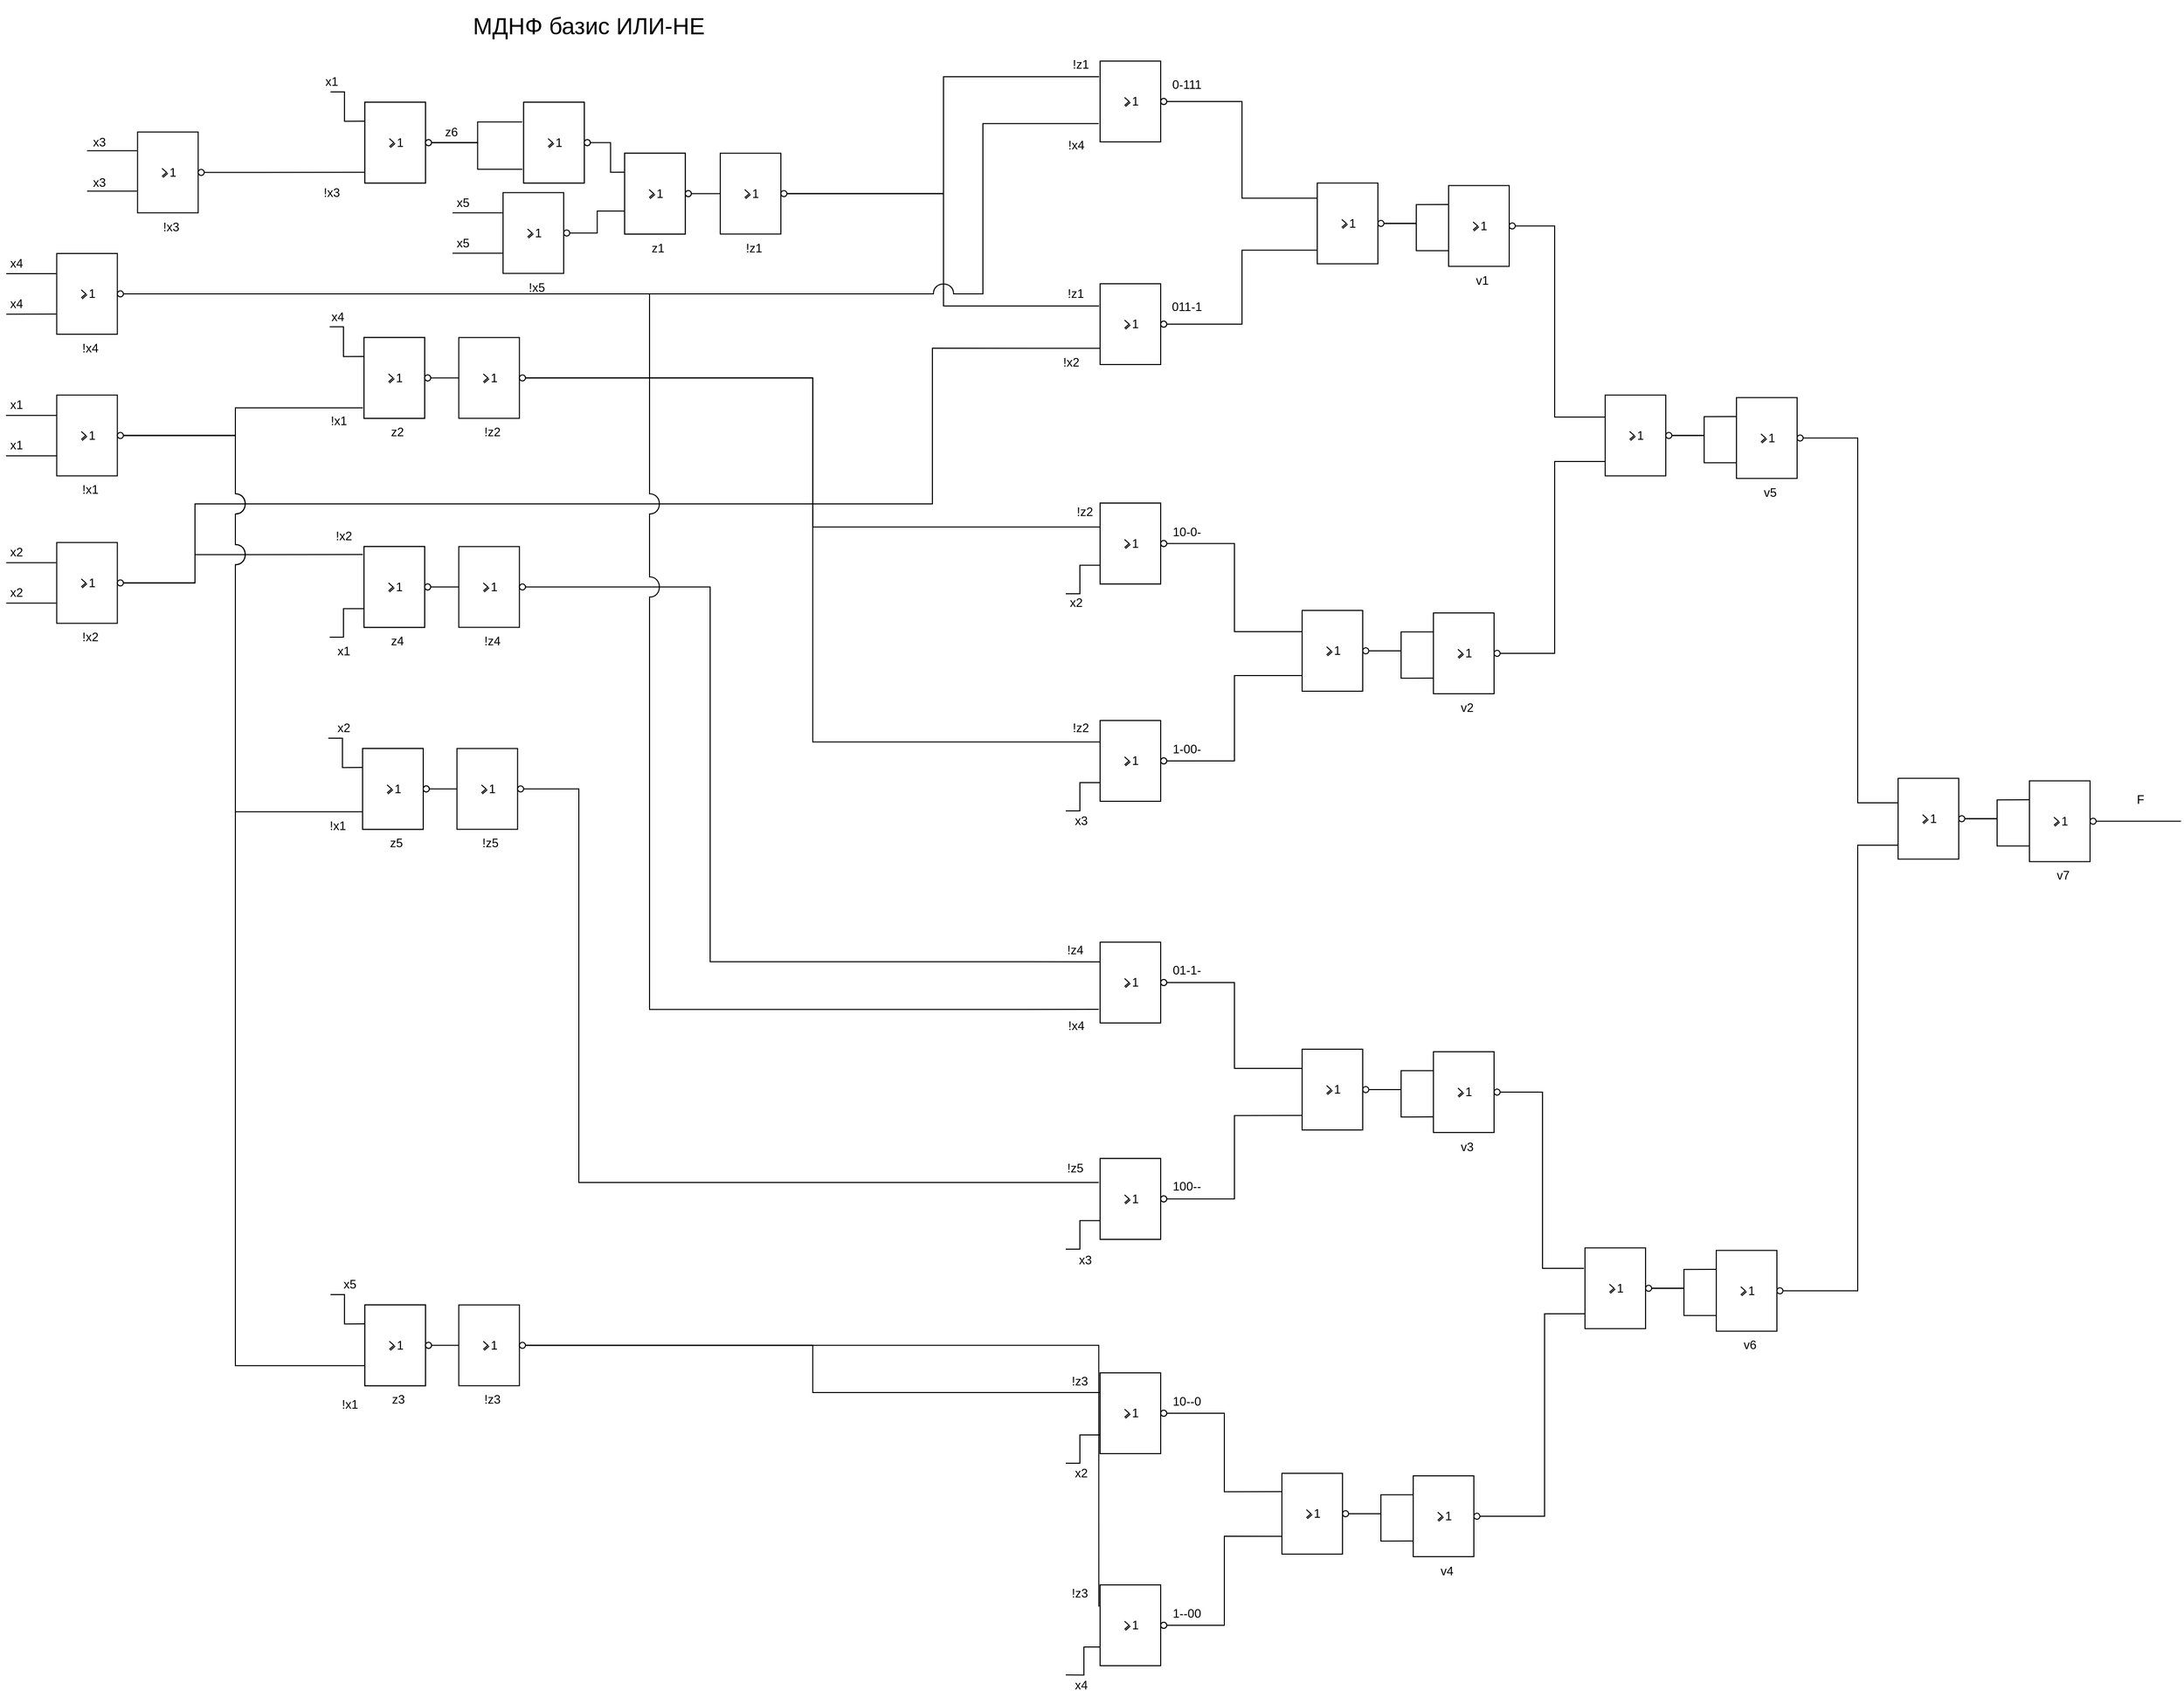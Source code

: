 <mxfile version="12.4.2" type="device" pages="1"><diagram id="nAmW9UyTiqPCp1huqP4M" name="Page-1"><mxGraphModel dx="1115" dy="4396" grid="1" gridSize="10" guides="1" tooltips="1" connect="1" arrows="1" fold="1" page="1" pageScale="1" pageWidth="827" pageHeight="1169" math="0" shadow="0"><root><mxCell id="0"/><mxCell id="1" parent="0"/><mxCell id="gnbSCmmUoG7r2VZ0Cf1f-52" style="edgeStyle=orthogonalEdgeStyle;rounded=0;jumpStyle=arc;jumpSize=20;orthogonalLoop=1;jettySize=auto;html=1;entryX=-0.018;entryY=0.099;entryDx=0;entryDy=0;entryPerimeter=0;endArrow=none;endFill=0;" edge="1" parent="1" source="JnvSQck_bT0vdcgMFfWT-2" target="mZz9c6GyWMSl03Dm8dy--53"><mxGeometry relative="1" as="geometry"><Array as="points"><mxPoint x="250" y="-594"/><mxPoint x="250" y="-623"/></Array></mxGeometry></mxCell><mxCell id="gnbSCmmUoG7r2VZ0Cf1f-54" style="edgeStyle=orthogonalEdgeStyle;rounded=0;jumpStyle=arc;jumpSize=20;orthogonalLoop=1;jettySize=auto;html=1;entryX=0.002;entryY=0.798;entryDx=0;entryDy=0;entryPerimeter=0;endArrow=none;endFill=0;" edge="1" parent="1" source="JnvSQck_bT0vdcgMFfWT-2" target="mZz9c6GyWMSl03Dm8dy--133"><mxGeometry relative="1" as="geometry"><Array as="points"><mxPoint x="250" y="-594"/><mxPoint x="250" y="-673"/><mxPoint x="980" y="-673"/><mxPoint x="980" y="-827"/></Array></mxGeometry></mxCell><mxCell id="JnvSQck_bT0vdcgMFfWT-2" value="!x2" style="verticalLabelPosition=bottom;shadow=0;dashed=0;align=center;html=1;verticalAlign=top;shape=mxgraph.electrical.iec_logic_gates.nor;" parent="1" vertex="1"><mxGeometry x="113.17" y="-634.75" width="66" height="80" as="geometry"/></mxCell><mxCell id="gnbSCmmUoG7r2VZ0Cf1f-51" style="edgeStyle=orthogonalEdgeStyle;rounded=0;jumpStyle=arc;jumpSize=20;orthogonalLoop=1;jettySize=auto;html=1;entryX=-0.009;entryY=0.867;entryDx=0;entryDy=0;entryPerimeter=0;endArrow=none;endFill=0;" edge="1" parent="1" source="JnvSQck_bT0vdcgMFfWT-3" target="mZz9c6GyWMSl03Dm8dy--83"><mxGeometry relative="1" as="geometry"/></mxCell><mxCell id="JnvSQck_bT0vdcgMFfWT-3" value="!x3" style="verticalLabelPosition=bottom;shadow=0;dashed=0;align=center;html=1;verticalAlign=top;shape=mxgraph.electrical.iec_logic_gates.nor;" parent="1" vertex="1"><mxGeometry x="193.17" y="-1041.25" width="66" height="80" as="geometry"/></mxCell><mxCell id="JnvSQck_bT0vdcgMFfWT-4" value="!x4" style="verticalLabelPosition=bottom;shadow=0;dashed=0;align=center;html=1;verticalAlign=top;shape=mxgraph.electrical.iec_logic_gates.nor;" parent="1" vertex="1"><mxGeometry x="113.17" y="-921" width="66" height="80" as="geometry"/></mxCell><mxCell id="gnbSCmmUoG7r2VZ0Cf1f-50" style="edgeStyle=orthogonalEdgeStyle;rounded=0;jumpStyle=arc;jumpSize=20;orthogonalLoop=1;jettySize=auto;html=1;entryX=0.07;entryY=0.716;entryDx=0;entryDy=0;entryPerimeter=0;endArrow=none;endFill=0;" edge="1" parent="1" source="JnvSQck_bT0vdcgMFfWT-5" target="mZz9c6GyWMSl03Dm8dy--103"><mxGeometry relative="1" as="geometry"/></mxCell><mxCell id="JnvSQck_bT0vdcgMFfWT-5" value="!x5" style="verticalLabelPosition=bottom;shadow=0;dashed=0;align=center;html=1;verticalAlign=top;shape=mxgraph.electrical.iec_logic_gates.nor;" parent="1" vertex="1"><mxGeometry x="555" y="-981.25" width="66" height="80" as="geometry"/></mxCell><mxCell id="JnvSQck_bT0vdcgMFfWT-10" style="edgeStyle=orthogonalEdgeStyle;rounded=0;jumpStyle=arc;jumpSize=20;orthogonalLoop=1;jettySize=auto;html=1;endArrow=none;endFill=0;" parent="1" edge="1"><mxGeometry relative="1" as="geometry"><mxPoint x="63.166" y="-614.691" as="targetPoint"/><Array as="points"><mxPoint x="72.99" y="-614.75"/></Array><mxPoint x="112.578" y="-614.691" as="sourcePoint"/></mxGeometry></mxCell><mxCell id="JnvSQck_bT0vdcgMFfWT-11" value="x2" style="text;html=1;align=center;verticalAlign=middle;resizable=0;points=[];;autosize=1;" parent="1" vertex="1"><mxGeometry x="57.99" y="-634.75" width="30" height="20" as="geometry"/></mxCell><mxCell id="JnvSQck_bT0vdcgMFfWT-12" style="edgeStyle=orthogonalEdgeStyle;rounded=0;jumpStyle=arc;jumpSize=20;orthogonalLoop=1;jettySize=auto;html=1;endArrow=none;endFill=0;startArrow=none;startFill=0;" parent="1" edge="1"><mxGeometry relative="1" as="geometry"><mxPoint x="63.166" y="-574.691" as="targetPoint"/><mxPoint x="112.578" y="-574.691" as="sourcePoint"/><Array as="points"><mxPoint x="112.99" y="-574.75"/><mxPoint x="62.99" y="-574.75"/></Array></mxGeometry></mxCell><mxCell id="JnvSQck_bT0vdcgMFfWT-13" value="x2" style="text;html=1;align=center;verticalAlign=middle;resizable=0;points=[];;autosize=1;" parent="1" vertex="1"><mxGeometry x="57.99" y="-594.75" width="30" height="20" as="geometry"/></mxCell><mxCell id="JnvSQck_bT0vdcgMFfWT-14" style="edgeStyle=orthogonalEdgeStyle;rounded=0;jumpStyle=arc;jumpSize=20;orthogonalLoop=1;jettySize=auto;html=1;endArrow=none;endFill=0;" parent="1" edge="1"><mxGeometry relative="1" as="geometry"><mxPoint x="143.166" y="-1022.691" as="targetPoint"/><Array as="points"><mxPoint x="152.99" y="-1022.75"/></Array><mxPoint x="192.578" y="-1022.691" as="sourcePoint"/></mxGeometry></mxCell><mxCell id="JnvSQck_bT0vdcgMFfWT-15" value="x3" style="text;html=1;align=center;verticalAlign=middle;resizable=0;points=[];;autosize=1;" parent="1" vertex="1"><mxGeometry x="140" y="-1041.25" width="30" height="20" as="geometry"/></mxCell><mxCell id="JnvSQck_bT0vdcgMFfWT-16" style="edgeStyle=orthogonalEdgeStyle;rounded=0;jumpStyle=arc;jumpSize=20;orthogonalLoop=1;jettySize=auto;html=1;endArrow=none;endFill=0;startArrow=none;startFill=0;" parent="1" edge="1"><mxGeometry relative="1" as="geometry"><mxPoint x="143.166" y="-982.691" as="targetPoint"/><mxPoint x="192.578" y="-982.691" as="sourcePoint"/><Array as="points"><mxPoint x="192.99" y="-982.75"/><mxPoint x="142.99" y="-982.75"/></Array></mxGeometry></mxCell><mxCell id="JnvSQck_bT0vdcgMFfWT-17" value="x3" style="text;html=1;align=center;verticalAlign=middle;resizable=0;points=[];;autosize=1;" parent="1" vertex="1"><mxGeometry x="140" y="-1001.25" width="30" height="20" as="geometry"/></mxCell><mxCell id="JnvSQck_bT0vdcgMFfWT-18" style="edgeStyle=orthogonalEdgeStyle;rounded=0;jumpStyle=arc;jumpSize=20;orthogonalLoop=1;jettySize=auto;html=1;endArrow=none;endFill=0;" parent="1" edge="1"><mxGeometry relative="1" as="geometry"><mxPoint x="63.166" y="-900.941" as="targetPoint"/><Array as="points"><mxPoint x="72.99" y="-901"/></Array><mxPoint x="112.578" y="-900.941" as="sourcePoint"/></mxGeometry></mxCell><mxCell id="JnvSQck_bT0vdcgMFfWT-19" value="x4" style="text;html=1;align=center;verticalAlign=middle;resizable=0;points=[];;autosize=1;" parent="1" vertex="1"><mxGeometry x="58.17" y="-921" width="30" height="20" as="geometry"/></mxCell><mxCell id="JnvSQck_bT0vdcgMFfWT-20" style="edgeStyle=orthogonalEdgeStyle;rounded=0;jumpStyle=arc;jumpSize=20;orthogonalLoop=1;jettySize=auto;html=1;endArrow=none;endFill=0;startArrow=none;startFill=0;" parent="1" edge="1"><mxGeometry relative="1" as="geometry"><mxPoint x="63.166" y="-860.941" as="targetPoint"/><mxPoint x="112.578" y="-860.941" as="sourcePoint"/><Array as="points"><mxPoint x="112.99" y="-861"/><mxPoint x="62.99" y="-861"/></Array></mxGeometry></mxCell><mxCell id="JnvSQck_bT0vdcgMFfWT-21" value="x4" style="text;html=1;align=center;verticalAlign=middle;resizable=0;points=[];;autosize=1;" parent="1" vertex="1"><mxGeometry x="58.17" y="-881" width="30" height="20" as="geometry"/></mxCell><mxCell id="JnvSQck_bT0vdcgMFfWT-22" style="edgeStyle=orthogonalEdgeStyle;rounded=0;jumpStyle=arc;jumpSize=20;orthogonalLoop=1;jettySize=auto;html=1;endArrow=none;endFill=0;" parent="1" edge="1"><mxGeometry relative="1" as="geometry"><mxPoint x="504.996" y="-961.191" as="targetPoint"/><Array as="points"><mxPoint x="514.82" y="-961.25"/></Array><mxPoint x="554.408" y="-961.191" as="sourcePoint"/></mxGeometry></mxCell><mxCell id="JnvSQck_bT0vdcgMFfWT-23" value="x5" style="text;html=1;align=center;verticalAlign=middle;resizable=0;points=[];;autosize=1;" parent="1" vertex="1"><mxGeometry x="500.0" y="-981.25" width="30" height="20" as="geometry"/></mxCell><mxCell id="JnvSQck_bT0vdcgMFfWT-24" style="edgeStyle=orthogonalEdgeStyle;rounded=0;jumpStyle=arc;jumpSize=20;orthogonalLoop=1;jettySize=auto;html=1;endArrow=none;endFill=0;startArrow=none;startFill=0;" parent="1" edge="1"><mxGeometry relative="1" as="geometry"><mxPoint x="504.996" y="-921.191" as="targetPoint"/><mxPoint x="554.408" y="-921.191" as="sourcePoint"/><Array as="points"><mxPoint x="554.82" y="-921.25"/><mxPoint x="504.82" y="-921.25"/></Array></mxGeometry></mxCell><mxCell id="JnvSQck_bT0vdcgMFfWT-25" value="x5" style="text;html=1;align=center;verticalAlign=middle;resizable=0;points=[];;autosize=1;" parent="1" vertex="1"><mxGeometry x="500.0" y="-941.25" width="30" height="20" as="geometry"/></mxCell><mxCell id="JnvSQck_bT0vdcgMFfWT-43" value="&lt;font style=&quot;font-size: 23px&quot;&gt;МДНФ базис ИЛИ-НЕ&lt;/font&gt;" style="text;html=1;strokeColor=none;fillColor=none;align=center;verticalAlign=middle;whiteSpace=wrap;rounded=0;" parent="1" vertex="1"><mxGeometry x="510" y="-1171.25" width="260" height="50" as="geometry"/></mxCell><mxCell id="mZz9c6GyWMSl03Dm8dy--1" style="edgeStyle=orthogonalEdgeStyle;rounded=0;jumpStyle=arc;jumpSize=14;orthogonalLoop=1;jettySize=auto;html=1;entryX=-0.001;entryY=0.235;entryDx=0;entryDy=0;entryPerimeter=0;startArrow=none;startFill=0;endArrow=none;endFill=0;" parent="1" target="mZz9c6GyWMSl03Dm8dy--6" edge="1"><mxGeometry relative="1" as="geometry"><mxPoint x="384.19" y="110" as="sourcePoint"/><Array as="points"><mxPoint x="398" y="110"/><mxPoint x="398" y="139"/></Array></mxGeometry></mxCell><mxCell id="mZz9c6GyWMSl03Dm8dy--6" value="" style="verticalLabelPosition=bottom;shadow=0;dashed=0;align=center;html=1;verticalAlign=top;shape=mxgraph.electrical.iec_logic_gates.nand;" parent="1" vertex="1"><mxGeometry x="418.19" y="120.25" width="66" height="80" as="geometry"/></mxCell><mxCell id="gnbSCmmUoG7r2VZ0Cf1f-32" value="" style="edgeStyle=orthogonalEdgeStyle;rounded=0;orthogonalLoop=1;jettySize=auto;html=1;endArrow=none;endFill=0;" edge="1" parent="1" source="mZz9c6GyWMSl03Dm8dy--10" target="gnbSCmmUoG7r2VZ0Cf1f-31"><mxGeometry relative="1" as="geometry"/></mxCell><mxCell id="mZz9c6GyWMSl03Dm8dy--10" value="z3" style="verticalLabelPosition=bottom;shadow=0;dashed=0;align=center;html=1;verticalAlign=top;shape=mxgraph.electrical.iec_logic_gates.nor;" parent="1" vertex="1"><mxGeometry x="418.19" y="120.25" width="66" height="80" as="geometry"/></mxCell><mxCell id="gnbSCmmUoG7r2VZ0Cf1f-37" style="edgeStyle=orthogonalEdgeStyle;rounded=0;orthogonalLoop=1;jettySize=auto;html=1;entryX=0.061;entryY=0.244;entryDx=0;entryDy=0;entryPerimeter=0;endArrow=none;endFill=0;" edge="1" parent="1" source="gnbSCmmUoG7r2VZ0Cf1f-31" target="mZz9c6GyWMSl03Dm8dy--198"><mxGeometry relative="1" as="geometry"/></mxCell><mxCell id="gnbSCmmUoG7r2VZ0Cf1f-38" style="edgeStyle=orthogonalEdgeStyle;rounded=0;orthogonalLoop=1;jettySize=auto;html=1;entryX=-0.019;entryY=0.269;entryDx=0;entryDy=0;entryPerimeter=0;endArrow=none;endFill=0;" edge="1" parent="1" source="gnbSCmmUoG7r2VZ0Cf1f-31" target="mZz9c6GyWMSl03Dm8dy--211"><mxGeometry relative="1" as="geometry"/></mxCell><mxCell id="gnbSCmmUoG7r2VZ0Cf1f-31" value="!z3" style="verticalLabelPosition=bottom;shadow=0;dashed=0;align=center;html=1;verticalAlign=top;shape=mxgraph.electrical.iec_logic_gates.nor;" vertex="1" parent="1"><mxGeometry x="511.19" y="120.25" width="66" height="80" as="geometry"/></mxCell><mxCell id="mZz9c6GyWMSl03Dm8dy--21" style="edgeStyle=orthogonalEdgeStyle;rounded=0;jumpStyle=arc;jumpSize=14;orthogonalLoop=1;jettySize=auto;html=1;entryX=-0.001;entryY=0.235;entryDx=0;entryDy=0;entryPerimeter=0;startArrow=none;startFill=0;endArrow=none;endFill=0;" parent="1" target="mZz9c6GyWMSl03Dm8dy--26" edge="1"><mxGeometry relative="1" as="geometry"><mxPoint x="381.95" y="-441" as="sourcePoint"/><Array as="points"><mxPoint x="396" y="-441"/><mxPoint x="396" y="-412"/></Array></mxGeometry></mxCell><mxCell id="mZz9c6GyWMSl03Dm8dy--26" value="" style="verticalLabelPosition=bottom;shadow=0;dashed=0;align=center;html=1;verticalAlign=top;shape=mxgraph.electrical.iec_logic_gates.nand;" parent="1" vertex="1"><mxGeometry x="415.95" y="-430.75" width="66" height="80" as="geometry"/></mxCell><mxCell id="gnbSCmmUoG7r2VZ0Cf1f-30" value="" style="edgeStyle=orthogonalEdgeStyle;rounded=0;orthogonalLoop=1;jettySize=auto;html=1;endArrow=none;endFill=0;" edge="1" parent="1" source="mZz9c6GyWMSl03Dm8dy--32" target="gnbSCmmUoG7r2VZ0Cf1f-29"><mxGeometry relative="1" as="geometry"/></mxCell><mxCell id="mZz9c6GyWMSl03Dm8dy--32" value="z5" style="verticalLabelPosition=bottom;shadow=0;dashed=0;align=center;html=1;verticalAlign=top;shape=mxgraph.electrical.iec_logic_gates.nor;" parent="1" vertex="1"><mxGeometry x="415.95" y="-430.75" width="66" height="80" as="geometry"/></mxCell><mxCell id="gnbSCmmUoG7r2VZ0Cf1f-34" style="edgeStyle=orthogonalEdgeStyle;rounded=0;orthogonalLoop=1;jettySize=auto;html=1;entryX=-0.019;entryY=0.297;entryDx=0;entryDy=0;entryPerimeter=0;endArrow=none;endFill=0;" edge="1" parent="1" source="gnbSCmmUoG7r2VZ0Cf1f-29" target="mZz9c6GyWMSl03Dm8dy--185"><mxGeometry relative="1" as="geometry"><Array as="points"><mxPoint x="630" y="-391"/><mxPoint x="630" y="-1"/></Array></mxGeometry></mxCell><mxCell id="gnbSCmmUoG7r2VZ0Cf1f-29" value="!z5" style="verticalLabelPosition=bottom;shadow=0;dashed=0;align=center;html=1;verticalAlign=top;shape=mxgraph.electrical.iec_logic_gates.nor;" vertex="1" parent="1"><mxGeometry x="509.36" y="-430.75" width="66" height="80" as="geometry"/></mxCell><mxCell id="mZz9c6GyWMSl03Dm8dy--44" style="edgeStyle=orthogonalEdgeStyle;rounded=0;jumpStyle=arc;jumpSize=14;orthogonalLoop=1;jettySize=auto;html=1;entryX=0.009;entryY=0.769;entryDx=0;entryDy=0;entryPerimeter=0;startArrow=none;startFill=0;endArrow=none;endFill=0;" parent="1" target="mZz9c6GyWMSl03Dm8dy--47" edge="1"><mxGeometry relative="1" as="geometry"><mxPoint x="383.36" y="-541" as="sourcePoint"/><Array as="points"><mxPoint x="397" y="-541"/><mxPoint x="397" y="-569"/></Array></mxGeometry></mxCell><mxCell id="mZz9c6GyWMSl03Dm8dy--47" value="" style="verticalLabelPosition=bottom;shadow=0;dashed=0;align=center;html=1;verticalAlign=top;shape=mxgraph.electrical.iec_logic_gates.nand;" parent="1" vertex="1"><mxGeometry x="417.36" y="-630.75" width="66" height="80" as="geometry"/></mxCell><mxCell id="gnbSCmmUoG7r2VZ0Cf1f-28" value="" style="edgeStyle=orthogonalEdgeStyle;rounded=0;orthogonalLoop=1;jettySize=auto;html=1;endArrow=none;endFill=0;" edge="1" parent="1" source="mZz9c6GyWMSl03Dm8dy--53" target="gnbSCmmUoG7r2VZ0Cf1f-27"><mxGeometry relative="1" as="geometry"/></mxCell><mxCell id="mZz9c6GyWMSl03Dm8dy--53" value="z4" style="verticalLabelPosition=bottom;shadow=0;dashed=0;align=center;html=1;verticalAlign=top;shape=mxgraph.electrical.iec_logic_gates.nor;" parent="1" vertex="1"><mxGeometry x="417.36" y="-630.75" width="66" height="80" as="geometry"/></mxCell><mxCell id="gnbSCmmUoG7r2VZ0Cf1f-33" style="edgeStyle=orthogonalEdgeStyle;rounded=0;orthogonalLoop=1;jettySize=auto;html=1;entryX=0.002;entryY=0.243;entryDx=0;entryDy=0;entryPerimeter=0;endArrow=none;endFill=0;" edge="1" parent="1" source="gnbSCmmUoG7r2VZ0Cf1f-27" target="mZz9c6GyWMSl03Dm8dy--172"><mxGeometry relative="1" as="geometry"><Array as="points"><mxPoint x="760" y="-591"/><mxPoint x="760" y="-220"/></Array></mxGeometry></mxCell><mxCell id="gnbSCmmUoG7r2VZ0Cf1f-27" value="!z4" style="verticalLabelPosition=bottom;shadow=0;dashed=0;align=center;html=1;verticalAlign=top;shape=mxgraph.electrical.iec_logic_gates.nor;" vertex="1" parent="1"><mxGeometry x="511.19" y="-630.75" width="66" height="80" as="geometry"/></mxCell><mxCell id="mZz9c6GyWMSl03Dm8dy--55" style="edgeStyle=orthogonalEdgeStyle;rounded=0;jumpStyle=arc;jumpSize=14;orthogonalLoop=1;jettySize=auto;html=1;entryX=-0.001;entryY=0.235;entryDx=0;entryDy=0;entryPerimeter=0;startArrow=none;startFill=0;endArrow=none;endFill=0;" parent="1" target="mZz9c6GyWMSl03Dm8dy--60" edge="1"><mxGeometry relative="1" as="geometry"><mxPoint x="383.36" y="-848.414" as="sourcePoint"/><Array as="points"><mxPoint x="397" y="-848"/><mxPoint x="397" y="-819"/></Array></mxGeometry></mxCell><mxCell id="mZz9c6GyWMSl03Dm8dy--60" value="" style="verticalLabelPosition=bottom;shadow=0;dashed=0;align=center;html=1;verticalAlign=top;shape=mxgraph.electrical.iec_logic_gates.nand;" parent="1" vertex="1"><mxGeometry x="417.36" y="-837.75" width="66" height="80" as="geometry"/></mxCell><mxCell id="mZz9c6GyWMSl03Dm8dy--61" value="!z2" style="text;html=1;strokeColor=none;fillColor=none;align=center;verticalAlign=middle;whiteSpace=wrap;rounded=0;" parent="1" vertex="1"><mxGeometry x="1111" y="-674.75" width="40" height="20" as="geometry"/></mxCell><mxCell id="gnbSCmmUoG7r2VZ0Cf1f-18" value="" style="edgeStyle=orthogonalEdgeStyle;rounded=0;orthogonalLoop=1;jettySize=auto;html=1;endArrow=none;endFill=0;" edge="1" parent="1" source="mZz9c6GyWMSl03Dm8dy--66" target="gnbSCmmUoG7r2VZ0Cf1f-17"><mxGeometry relative="1" as="geometry"/></mxCell><mxCell id="mZz9c6GyWMSl03Dm8dy--66" value="z2" style="verticalLabelPosition=bottom;shadow=0;dashed=0;align=center;html=1;verticalAlign=top;shape=mxgraph.electrical.iec_logic_gates.nor;" parent="1" vertex="1"><mxGeometry x="417.36" y="-837.75" width="66" height="80" as="geometry"/></mxCell><mxCell id="gnbSCmmUoG7r2VZ0Cf1f-21" style="edgeStyle=orthogonalEdgeStyle;rounded=0;orthogonalLoop=1;jettySize=auto;html=1;entryX=-0.005;entryY=0.295;entryDx=0;entryDy=0;entryPerimeter=0;endArrow=none;endFill=0;" edge="1" parent="1" source="gnbSCmmUoG7r2VZ0Cf1f-17" target="mZz9c6GyWMSl03Dm8dy--146"><mxGeometry relative="1" as="geometry"/></mxCell><mxCell id="gnbSCmmUoG7r2VZ0Cf1f-22" style="edgeStyle=orthogonalEdgeStyle;rounded=0;orthogonalLoop=1;jettySize=auto;html=1;entryX=-0.005;entryY=0.266;entryDx=0;entryDy=0;entryPerimeter=0;endArrow=none;endFill=0;" edge="1" parent="1" source="gnbSCmmUoG7r2VZ0Cf1f-17" target="mZz9c6GyWMSl03Dm8dy--159"><mxGeometry relative="1" as="geometry"/></mxCell><mxCell id="gnbSCmmUoG7r2VZ0Cf1f-17" value="!z2" style="verticalLabelPosition=bottom;shadow=0;dashed=0;align=center;html=1;verticalAlign=top;shape=mxgraph.electrical.iec_logic_gates.nor;" vertex="1" parent="1"><mxGeometry x="511.19" y="-837.75" width="66" height="80" as="geometry"/></mxCell><mxCell id="mZz9c6GyWMSl03Dm8dy--71" value="!x3" style="text;html=1;align=center;verticalAlign=middle;resizable=0;points=[];;autosize=1;" parent="1" vertex="1"><mxGeometry x="370" y="-990.75" width="30" height="20" as="geometry"/></mxCell><mxCell id="mZz9c6GyWMSl03Dm8dy--72" style="edgeStyle=orthogonalEdgeStyle;rounded=0;jumpStyle=arc;jumpSize=14;orthogonalLoop=1;jettySize=auto;html=1;entryX=-0.001;entryY=0.235;entryDx=0;entryDy=0;entryPerimeter=0;startArrow=none;startFill=0;endArrow=none;endFill=0;" parent="1" target="mZz9c6GyWMSl03Dm8dy--77" edge="1"><mxGeometry relative="1" as="geometry"><mxPoint x="384.19" y="-1081" as="sourcePoint"/><Array as="points"><mxPoint x="398" y="-1081"/><mxPoint x="398" y="-1052"/></Array></mxGeometry></mxCell><mxCell id="mZz9c6GyWMSl03Dm8dy--77" value="" style="verticalLabelPosition=bottom;shadow=0;dashed=0;align=center;html=1;verticalAlign=top;shape=mxgraph.electrical.iec_logic_gates.nand;" parent="1" vertex="1"><mxGeometry x="418.19" y="-1070.75" width="66" height="80" as="geometry"/></mxCell><mxCell id="mZz9c6GyWMSl03Dm8dy--78" value="z6" style="text;html=1;strokeColor=none;fillColor=none;align=center;verticalAlign=middle;whiteSpace=wrap;rounded=0;" parent="1" vertex="1"><mxGeometry x="484.19" y="-1051.25" width="40" height="20" as="geometry"/></mxCell><mxCell id="mZz9c6GyWMSl03Dm8dy--106" style="edgeStyle=orthogonalEdgeStyle;rounded=0;orthogonalLoop=1;jettySize=auto;html=1;entryX=-0.021;entryY=0.244;entryDx=0;entryDy=0;entryPerimeter=0;endArrow=none;endFill=0;" parent="1" source="mZz9c6GyWMSl03Dm8dy--83" target="mZz9c6GyWMSl03Dm8dy--99" edge="1"><mxGeometry relative="1" as="geometry"/></mxCell><mxCell id="mZz9c6GyWMSl03Dm8dy--107" style="edgeStyle=orthogonalEdgeStyle;rounded=0;orthogonalLoop=1;jettySize=auto;html=1;entryX=-0.019;entryY=0.829;entryDx=0;entryDy=0;entryPerimeter=0;endArrow=none;endFill=0;" parent="1" source="mZz9c6GyWMSl03Dm8dy--83" target="mZz9c6GyWMSl03Dm8dy--99" edge="1"><mxGeometry relative="1" as="geometry"/></mxCell><mxCell id="mZz9c6GyWMSl03Dm8dy--83" value="" style="verticalLabelPosition=bottom;shadow=0;dashed=0;align=center;html=1;verticalAlign=top;shape=mxgraph.electrical.iec_logic_gates.nor;" parent="1" vertex="1"><mxGeometry x="418.19" y="-1070.75" width="66" height="80" as="geometry"/></mxCell><mxCell id="gnbSCmmUoG7r2VZ0Cf1f-46" style="edgeStyle=orthogonalEdgeStyle;rounded=0;jumpStyle=arc;jumpSize=20;orthogonalLoop=1;jettySize=auto;html=1;entryX=-0.018;entryY=0.87;entryDx=0;entryDy=0;entryPerimeter=0;endArrow=none;endFill=0;" edge="1" parent="1" source="mZz9c6GyWMSl03Dm8dy--84" target="mZz9c6GyWMSl03Dm8dy--66"><mxGeometry relative="1" as="geometry"><Array as="points"><mxPoint x="290" y="-741"/><mxPoint x="290" y="-768"/></Array></mxGeometry></mxCell><mxCell id="gnbSCmmUoG7r2VZ0Cf1f-47" style="edgeStyle=orthogonalEdgeStyle;rounded=0;jumpStyle=arc;jumpSize=20;orthogonalLoop=1;jettySize=auto;html=1;entryX=0.003;entryY=0.783;entryDx=0;entryDy=0;entryPerimeter=0;endArrow=none;endFill=0;" edge="1" parent="1" source="mZz9c6GyWMSl03Dm8dy--84" target="mZz9c6GyWMSl03Dm8dy--32"><mxGeometry relative="1" as="geometry"><Array as="points"><mxPoint x="290" y="-741"/><mxPoint x="290" y="-368"/></Array></mxGeometry></mxCell><mxCell id="gnbSCmmUoG7r2VZ0Cf1f-49" style="edgeStyle=orthogonalEdgeStyle;rounded=0;jumpStyle=arc;jumpSize=20;orthogonalLoop=1;jettySize=auto;html=1;entryX=-0.009;entryY=0.752;entryDx=0;entryDy=0;entryPerimeter=0;endArrow=none;endFill=0;" edge="1" parent="1" source="mZz9c6GyWMSl03Dm8dy--84" target="mZz9c6GyWMSl03Dm8dy--10"><mxGeometry relative="1" as="geometry"><Array as="points"><mxPoint x="290" y="-741"/><mxPoint x="290" y="180"/></Array></mxGeometry></mxCell><mxCell id="mZz9c6GyWMSl03Dm8dy--84" value="!x1" style="verticalLabelPosition=bottom;shadow=0;dashed=0;align=center;html=1;verticalAlign=top;shape=mxgraph.electrical.iec_logic_gates.nor;" parent="1" vertex="1"><mxGeometry x="113.17" y="-780.75" width="66" height="80" as="geometry"/></mxCell><mxCell id="mZz9c6GyWMSl03Dm8dy--85" style="edgeStyle=orthogonalEdgeStyle;rounded=0;jumpStyle=arc;jumpSize=20;orthogonalLoop=1;jettySize=auto;html=1;endArrow=none;endFill=0;" parent="1" edge="1"><mxGeometry relative="1" as="geometry"><mxPoint x="62.884" y="-760.607" as="targetPoint"/><Array as="points"><mxPoint x="73.17" y="-760.75"/></Array><mxPoint x="112.884" y="-760.607" as="sourcePoint"/></mxGeometry></mxCell><mxCell id="mZz9c6GyWMSl03Dm8dy--86" value="x1" style="text;html=1;align=center;verticalAlign=middle;resizable=0;points=[];;autosize=1;" parent="1" vertex="1"><mxGeometry x="58.17" y="-780.75" width="30" height="20" as="geometry"/></mxCell><mxCell id="mZz9c6GyWMSl03Dm8dy--87" style="edgeStyle=orthogonalEdgeStyle;rounded=0;jumpStyle=arc;jumpSize=20;orthogonalLoop=1;jettySize=auto;html=1;endArrow=none;endFill=0;startArrow=none;startFill=0;" parent="1" edge="1"><mxGeometry relative="1" as="geometry"><mxPoint x="62.884" y="-720.607" as="targetPoint"/><mxPoint x="112.884" y="-720.607" as="sourcePoint"/><Array as="points"><mxPoint x="113.17" y="-720.75"/><mxPoint x="63.17" y="-720.75"/></Array></mxGeometry></mxCell><mxCell id="mZz9c6GyWMSl03Dm8dy--88" value="x1" style="text;html=1;align=center;verticalAlign=middle;resizable=0;points=[];;autosize=1;" parent="1" vertex="1"><mxGeometry x="58.17" y="-740.75" width="30" height="20" as="geometry"/></mxCell><mxCell id="mZz9c6GyWMSl03Dm8dy--92" style="edgeStyle=orthogonalEdgeStyle;rounded=0;jumpStyle=arc;jumpSize=14;orthogonalLoop=1;jettySize=auto;html=1;entryX=-0.001;entryY=0.235;entryDx=0;entryDy=0;entryPerimeter=0;startArrow=none;startFill=0;endArrow=none;endFill=0;" parent="1" source="mZz9c6GyWMSl03Dm8dy--93" target="mZz9c6GyWMSl03Dm8dy--97" edge="1"><mxGeometry relative="1" as="geometry"/></mxCell><mxCell id="mZz9c6GyWMSl03Dm8dy--93" value="" style="verticalLabelPosition=bottom;shadow=0;dashed=0;align=center;html=1;verticalAlign=top;shape=mxgraph.electrical.iec_logic_gates.nand;" parent="1" vertex="1"><mxGeometry x="575.36" y="-1070.75" width="66" height="80" as="geometry"/></mxCell><mxCell id="mZz9c6GyWMSl03Dm8dy--97" value="" style="verticalLabelPosition=bottom;shadow=0;dashed=0;align=center;html=1;verticalAlign=top;shape=mxgraph.electrical.iec_logic_gates.nand;" parent="1" vertex="1"><mxGeometry x="675.36" y="-1020.25" width="66" height="80" as="geometry"/></mxCell><mxCell id="mZz9c6GyWMSl03Dm8dy--99" value="" style="verticalLabelPosition=bottom;shadow=0;dashed=0;align=center;html=1;verticalAlign=top;shape=mxgraph.electrical.iec_logic_gates.nor;" parent="1" vertex="1"><mxGeometry x="575.36" y="-1070.75" width="66" height="80" as="geometry"/></mxCell><mxCell id="mZz9c6GyWMSl03Dm8dy--103" value="z1" style="verticalLabelPosition=bottom;shadow=0;dashed=0;align=center;html=1;verticalAlign=top;shape=mxgraph.electrical.iec_logic_gates.nor;" parent="1" vertex="1"><mxGeometry x="675.36" y="-1020.25" width="66" height="80" as="geometry"/></mxCell><mxCell id="mZz9c6GyWMSl03Dm8dy--108" value="!x4" style="text;html=1;align=center;verticalAlign=middle;resizable=0;points=[];;autosize=1;" parent="1" vertex="1"><mxGeometry x="1107" y="-1038.25" width="30" height="20" as="geometry"/></mxCell><mxCell id="mZz9c6GyWMSl03Dm8dy--114" value="" style="verticalLabelPosition=bottom;shadow=0;dashed=0;align=center;html=1;verticalAlign=top;shape=mxgraph.electrical.iec_logic_gates.nand;" parent="1" vertex="1"><mxGeometry x="1146" y="-1111.5" width="66" height="80" as="geometry"/></mxCell><mxCell id="mZz9c6GyWMSl03Dm8dy--115" value="0-111" style="text;html=1;strokeColor=none;fillColor=none;align=center;verticalAlign=middle;whiteSpace=wrap;rounded=0;" parent="1" vertex="1"><mxGeometry x="1212" y="-1098.25" width="40" height="20" as="geometry"/></mxCell><mxCell id="mZz9c6GyWMSl03Dm8dy--263" style="edgeStyle=orthogonalEdgeStyle;rounded=0;jumpStyle=arc;jumpSize=17;orthogonalLoop=1;jettySize=auto;html=1;entryX=0.004;entryY=0.188;entryDx=0;entryDy=0;entryPerimeter=0;endArrow=none;endFill=0;" parent="1" source="mZz9c6GyWMSl03Dm8dy--120" target="mZz9c6GyWMSl03Dm8dy--239" edge="1"><mxGeometry relative="1" as="geometry"/></mxCell><mxCell id="mZz9c6GyWMSl03Dm8dy--120" value="" style="verticalLabelPosition=bottom;shadow=0;dashed=0;align=center;html=1;verticalAlign=top;shape=mxgraph.electrical.iec_logic_gates.nor;" parent="1" vertex="1"><mxGeometry x="1146" y="-1111.5" width="66" height="80" as="geometry"/></mxCell><mxCell id="mZz9c6GyWMSl03Dm8dy--121" value="!x2" style="text;html=1;align=center;verticalAlign=middle;resizable=0;points=[];;autosize=1;" parent="1" vertex="1"><mxGeometry x="1102" y="-823" width="30" height="20" as="geometry"/></mxCell><mxCell id="mZz9c6GyWMSl03Dm8dy--127" value="" style="verticalLabelPosition=bottom;shadow=0;dashed=0;align=center;html=1;verticalAlign=top;shape=mxgraph.electrical.iec_logic_gates.nand;" parent="1" vertex="1"><mxGeometry x="1146" y="-891" width="66" height="80" as="geometry"/></mxCell><mxCell id="mZz9c6GyWMSl03Dm8dy--128" value="011-1" style="text;html=1;strokeColor=none;fillColor=none;align=center;verticalAlign=middle;whiteSpace=wrap;rounded=0;" parent="1" vertex="1"><mxGeometry x="1212" y="-878.25" width="40" height="20" as="geometry"/></mxCell><mxCell id="mZz9c6GyWMSl03Dm8dy--264" style="edgeStyle=orthogonalEdgeStyle;rounded=0;jumpStyle=arc;jumpSize=17;orthogonalLoop=1;jettySize=auto;html=1;entryX=0.004;entryY=0.831;entryDx=0;entryDy=0;entryPerimeter=0;endArrow=none;endFill=0;" parent="1" source="mZz9c6GyWMSl03Dm8dy--133" target="mZz9c6GyWMSl03Dm8dy--239" edge="1"><mxGeometry relative="1" as="geometry"/></mxCell><mxCell id="mZz9c6GyWMSl03Dm8dy--133" value="" style="verticalLabelPosition=bottom;shadow=0;dashed=0;align=center;html=1;verticalAlign=top;shape=mxgraph.electrical.iec_logic_gates.nor;" parent="1" vertex="1"><mxGeometry x="1146" y="-891" width="66" height="80" as="geometry"/></mxCell><mxCell id="mZz9c6GyWMSl03Dm8dy--137" style="edgeStyle=orthogonalEdgeStyle;rounded=0;jumpStyle=arc;jumpSize=14;orthogonalLoop=1;jettySize=auto;html=1;entryX=0.009;entryY=0.769;entryDx=0;entryDy=0;entryPerimeter=0;startArrow=none;startFill=0;endArrow=none;endFill=0;" parent="1" target="mZz9c6GyWMSl03Dm8dy--140" edge="1"><mxGeometry relative="1" as="geometry"><mxPoint x="1112" y="-584" as="sourcePoint"/><Array as="points"><mxPoint x="1126" y="-584"/><mxPoint x="1126" y="-612"/></Array></mxGeometry></mxCell><mxCell id="mZz9c6GyWMSl03Dm8dy--140" value="" style="verticalLabelPosition=bottom;shadow=0;dashed=0;align=center;html=1;verticalAlign=top;shape=mxgraph.electrical.iec_logic_gates.nand;" parent="1" vertex="1"><mxGeometry x="1146" y="-673.75" width="66" height="80" as="geometry"/></mxCell><mxCell id="mZz9c6GyWMSl03Dm8dy--141" value="10-0-" style="text;html=1;strokeColor=none;fillColor=none;align=center;verticalAlign=middle;whiteSpace=wrap;rounded=0;" parent="1" vertex="1"><mxGeometry x="1212" y="-654.75" width="40" height="20" as="geometry"/></mxCell><mxCell id="mZz9c6GyWMSl03Dm8dy--265" style="edgeStyle=orthogonalEdgeStyle;rounded=0;jumpStyle=arc;jumpSize=17;orthogonalLoop=1;jettySize=auto;html=1;entryX=0.002;entryY=0.263;entryDx=0;entryDy=0;entryPerimeter=0;endArrow=none;endFill=0;" parent="1" source="mZz9c6GyWMSl03Dm8dy--146" target="mZz9c6GyWMSl03Dm8dy--253" edge="1"><mxGeometry relative="1" as="geometry"/></mxCell><mxCell id="mZz9c6GyWMSl03Dm8dy--146" value="" style="verticalLabelPosition=bottom;shadow=0;dashed=0;align=center;html=1;verticalAlign=top;shape=mxgraph.electrical.iec_logic_gates.nor;" parent="1" vertex="1"><mxGeometry x="1146" y="-673.75" width="66" height="80" as="geometry"/></mxCell><mxCell id="mZz9c6GyWMSl03Dm8dy--147" value="x3" style="text;html=1;align=center;verticalAlign=middle;resizable=0;points=[];;autosize=1;" parent="1" vertex="1"><mxGeometry x="1112" y="-368.75" width="30" height="20" as="geometry"/></mxCell><mxCell id="mZz9c6GyWMSl03Dm8dy--150" style="edgeStyle=orthogonalEdgeStyle;rounded=0;jumpStyle=arc;jumpSize=14;orthogonalLoop=1;jettySize=auto;html=1;entryX=0.009;entryY=0.769;entryDx=0;entryDy=0;entryPerimeter=0;startArrow=none;startFill=0;endArrow=none;endFill=0;" parent="1" target="mZz9c6GyWMSl03Dm8dy--153" edge="1"><mxGeometry relative="1" as="geometry"><mxPoint x="1112" y="-369" as="sourcePoint"/><Array as="points"><mxPoint x="1126" y="-369"/><mxPoint x="1126" y="-397"/></Array></mxGeometry></mxCell><mxCell id="mZz9c6GyWMSl03Dm8dy--153" value="" style="verticalLabelPosition=bottom;shadow=0;dashed=0;align=center;html=1;verticalAlign=top;shape=mxgraph.electrical.iec_logic_gates.nand;" parent="1" vertex="1"><mxGeometry x="1146" y="-458.5" width="66" height="80" as="geometry"/></mxCell><mxCell id="mZz9c6GyWMSl03Dm8dy--154" value="1-00-" style="text;html=1;strokeColor=none;fillColor=none;align=center;verticalAlign=middle;whiteSpace=wrap;rounded=0;" parent="1" vertex="1"><mxGeometry x="1212" y="-440.5" width="40" height="20" as="geometry"/></mxCell><mxCell id="mZz9c6GyWMSl03Dm8dy--266" style="edgeStyle=orthogonalEdgeStyle;rounded=0;jumpStyle=arc;jumpSize=17;orthogonalLoop=1;jettySize=auto;html=1;entryX=0;entryY=0.806;entryDx=0;entryDy=0;entryPerimeter=0;endArrow=none;endFill=0;" parent="1" source="mZz9c6GyWMSl03Dm8dy--159" target="mZz9c6GyWMSl03Dm8dy--253" edge="1"><mxGeometry relative="1" as="geometry"/></mxCell><mxCell id="mZz9c6GyWMSl03Dm8dy--159" value="" style="verticalLabelPosition=bottom;shadow=0;dashed=0;align=center;html=1;verticalAlign=top;shape=mxgraph.electrical.iec_logic_gates.nor;" parent="1" vertex="1"><mxGeometry x="1146" y="-458.5" width="66" height="80" as="geometry"/></mxCell><mxCell id="mZz9c6GyWMSl03Dm8dy--160" value="!x4" style="text;html=1;align=center;verticalAlign=middle;resizable=0;points=[];;autosize=1;" parent="1" vertex="1"><mxGeometry x="1107" y="-166.5" width="30" height="20" as="geometry"/></mxCell><mxCell id="mZz9c6GyWMSl03Dm8dy--166" value="" style="verticalLabelPosition=bottom;shadow=0;dashed=0;align=center;html=1;verticalAlign=top;shape=mxgraph.electrical.iec_logic_gates.nand;" parent="1" vertex="1"><mxGeometry x="1146" y="-239" width="66" height="80" as="geometry"/></mxCell><mxCell id="mZz9c6GyWMSl03Dm8dy--167" value="01-1-" style="text;html=1;strokeColor=none;fillColor=none;align=center;verticalAlign=middle;whiteSpace=wrap;rounded=0;" parent="1" vertex="1"><mxGeometry x="1212" y="-221" width="40" height="20" as="geometry"/></mxCell><mxCell id="mZz9c6GyWMSl03Dm8dy--267" style="edgeStyle=orthogonalEdgeStyle;rounded=0;jumpStyle=arc;jumpSize=17;orthogonalLoop=1;jettySize=auto;html=1;entryX=0.005;entryY=0.238;entryDx=0;entryDy=0;entryPerimeter=0;endArrow=none;endFill=0;" parent="1" source="mZz9c6GyWMSl03Dm8dy--172" target="mZz9c6GyWMSl03Dm8dy--257" edge="1"><mxGeometry relative="1" as="geometry"/></mxCell><mxCell id="mZz9c6GyWMSl03Dm8dy--172" value="" style="verticalLabelPosition=bottom;shadow=0;dashed=0;align=center;html=1;verticalAlign=top;shape=mxgraph.electrical.iec_logic_gates.nor;" parent="1" vertex="1"><mxGeometry x="1146" y="-239" width="66" height="80" as="geometry"/></mxCell><mxCell id="mZz9c6GyWMSl03Dm8dy--176" style="edgeStyle=orthogonalEdgeStyle;rounded=0;jumpStyle=arc;jumpSize=14;orthogonalLoop=1;jettySize=auto;html=1;entryX=0.009;entryY=0.769;entryDx=0;entryDy=0;entryPerimeter=0;startArrow=none;startFill=0;endArrow=none;endFill=0;" parent="1" target="mZz9c6GyWMSl03Dm8dy--179" edge="1"><mxGeometry relative="1" as="geometry"><mxPoint x="1112" y="65" as="sourcePoint"/><Array as="points"><mxPoint x="1126" y="65"/><mxPoint x="1126" y="37"/></Array></mxGeometry></mxCell><mxCell id="mZz9c6GyWMSl03Dm8dy--179" value="" style="verticalLabelPosition=bottom;shadow=0;dashed=0;align=center;html=1;verticalAlign=top;shape=mxgraph.electrical.iec_logic_gates.nand;" parent="1" vertex="1"><mxGeometry x="1146" y="-24.75" width="66" height="80" as="geometry"/></mxCell><mxCell id="mZz9c6GyWMSl03Dm8dy--180" value="100--" style="text;html=1;strokeColor=none;fillColor=none;align=center;verticalAlign=middle;whiteSpace=wrap;rounded=0;" parent="1" vertex="1"><mxGeometry x="1212" y="-6.75" width="40" height="20" as="geometry"/></mxCell><mxCell id="mZz9c6GyWMSl03Dm8dy--268" style="edgeStyle=orthogonalEdgeStyle;rounded=0;jumpStyle=arc;jumpSize=17;orthogonalLoop=1;jettySize=auto;html=1;entryX=-0.008;entryY=0.821;entryDx=0;entryDy=0;entryPerimeter=0;endArrow=none;endFill=0;" parent="1" source="mZz9c6GyWMSl03Dm8dy--185" target="mZz9c6GyWMSl03Dm8dy--257" edge="1"><mxGeometry relative="1" as="geometry"/></mxCell><mxCell id="mZz9c6GyWMSl03Dm8dy--185" value="" style="verticalLabelPosition=bottom;shadow=0;dashed=0;align=center;html=1;verticalAlign=top;shape=mxgraph.electrical.iec_logic_gates.nor;" parent="1" vertex="1"><mxGeometry x="1146" y="-24.75" width="66" height="80" as="geometry"/></mxCell><mxCell id="mZz9c6GyWMSl03Dm8dy--186" value="x2" style="text;html=1;align=center;verticalAlign=middle;resizable=0;points=[];;autosize=1;" parent="1" vertex="1"><mxGeometry x="1112" y="277" width="30" height="20" as="geometry"/></mxCell><mxCell id="mZz9c6GyWMSl03Dm8dy--189" style="edgeStyle=orthogonalEdgeStyle;rounded=0;jumpStyle=arc;jumpSize=14;orthogonalLoop=1;jettySize=auto;html=1;entryX=0.009;entryY=0.769;entryDx=0;entryDy=0;entryPerimeter=0;startArrow=none;startFill=0;endArrow=none;endFill=0;" parent="1" target="mZz9c6GyWMSl03Dm8dy--192" edge="1"><mxGeometry relative="1" as="geometry"><mxPoint x="1112" y="277" as="sourcePoint"/><Array as="points"><mxPoint x="1126" y="277"/><mxPoint x="1126" y="249"/></Array></mxGeometry></mxCell><mxCell id="mZz9c6GyWMSl03Dm8dy--192" value="" style="verticalLabelPosition=bottom;shadow=0;dashed=0;align=center;html=1;verticalAlign=top;shape=mxgraph.electrical.iec_logic_gates.nand;" parent="1" vertex="1"><mxGeometry x="1146" y="187.5" width="66" height="80" as="geometry"/></mxCell><mxCell id="mZz9c6GyWMSl03Dm8dy--193" value="10--0" style="text;html=1;strokeColor=none;fillColor=none;align=center;verticalAlign=middle;whiteSpace=wrap;rounded=0;" parent="1" vertex="1"><mxGeometry x="1212" y="205.5" width="40" height="20" as="geometry"/></mxCell><mxCell id="mZz9c6GyWMSl03Dm8dy--269" style="edgeStyle=orthogonalEdgeStyle;rounded=0;jumpStyle=arc;jumpSize=17;orthogonalLoop=1;jettySize=auto;html=1;entryX=0.005;entryY=0.227;entryDx=0;entryDy=0;entryPerimeter=0;endArrow=none;endFill=0;" parent="1" source="mZz9c6GyWMSl03Dm8dy--198" target="mZz9c6GyWMSl03Dm8dy--261" edge="1"><mxGeometry relative="1" as="geometry"/></mxCell><mxCell id="mZz9c6GyWMSl03Dm8dy--198" value="" style="verticalLabelPosition=bottom;shadow=0;dashed=0;align=center;html=1;verticalAlign=top;shape=mxgraph.electrical.iec_logic_gates.nor;" parent="1" vertex="1"><mxGeometry x="1146" y="187.5" width="66" height="80" as="geometry"/></mxCell><mxCell id="mZz9c6GyWMSl03Dm8dy--199" value="x4" style="text;html=1;align=center;verticalAlign=middle;resizable=0;points=[];;autosize=1;" parent="1" vertex="1"><mxGeometry x="1112" y="487" width="30" height="20" as="geometry"/></mxCell><mxCell id="mZz9c6GyWMSl03Dm8dy--202" style="edgeStyle=orthogonalEdgeStyle;rounded=0;jumpStyle=arc;jumpSize=14;orthogonalLoop=1;jettySize=auto;html=1;entryX=0.009;entryY=0.769;entryDx=0;entryDy=0;entryPerimeter=0;startArrow=none;startFill=0;endArrow=none;endFill=0;" parent="1" target="mZz9c6GyWMSl03Dm8dy--205" edge="1"><mxGeometry relative="1" as="geometry"><mxPoint x="1112.0" y="486.667" as="sourcePoint"/><Array as="points"><mxPoint x="1130" y="487"/><mxPoint x="1130" y="459"/></Array></mxGeometry></mxCell><mxCell id="mZz9c6GyWMSl03Dm8dy--205" value="" style="verticalLabelPosition=bottom;shadow=0;dashed=0;align=center;html=1;verticalAlign=top;shape=mxgraph.electrical.iec_logic_gates.nand;" parent="1" vertex="1"><mxGeometry x="1146" y="397.5" width="66" height="80" as="geometry"/></mxCell><mxCell id="mZz9c6GyWMSl03Dm8dy--206" value="1--00" style="text;html=1;strokeColor=none;fillColor=none;align=center;verticalAlign=middle;whiteSpace=wrap;rounded=0;" parent="1" vertex="1"><mxGeometry x="1212" y="415.5" width="40" height="20" as="geometry"/></mxCell><mxCell id="mZz9c6GyWMSl03Dm8dy--272" style="edgeStyle=orthogonalEdgeStyle;rounded=0;jumpStyle=arc;jumpSize=17;orthogonalLoop=1;jettySize=auto;html=1;exitX=1;exitY=0.5;exitDx=0;exitDy=0;exitPerimeter=0;entryX=0.005;entryY=0.779;entryDx=0;entryDy=0;entryPerimeter=0;endArrow=none;endFill=0;" parent="1" source="mZz9c6GyWMSl03Dm8dy--211" target="mZz9c6GyWMSl03Dm8dy--261" edge="1"><mxGeometry relative="1" as="geometry"/></mxCell><mxCell id="mZz9c6GyWMSl03Dm8dy--211" value="" style="verticalLabelPosition=bottom;shadow=0;dashed=0;align=center;html=1;verticalAlign=top;shape=mxgraph.electrical.iec_logic_gates.nor;" parent="1" vertex="1"><mxGeometry x="1146" y="397.5" width="66" height="80" as="geometry"/></mxCell><mxCell id="mZz9c6GyWMSl03Dm8dy--216" value="!z1" style="text;html=1;strokeColor=none;fillColor=none;align=center;verticalAlign=middle;whiteSpace=wrap;rounded=0;" parent="1" vertex="1"><mxGeometry x="1107" y="-1118.25" width="40" height="20" as="geometry"/></mxCell><mxCell id="mZz9c6GyWMSl03Dm8dy--249" style="edgeStyle=orthogonalEdgeStyle;rounded=0;jumpStyle=arc;jumpSize=17;orthogonalLoop=1;jettySize=auto;html=1;entryX=0.009;entryY=0.235;entryDx=0;entryDy=0;entryPerimeter=0;endArrow=none;endFill=0;" parent="1" source="mZz9c6GyWMSl03Dm8dy--239" target="mZz9c6GyWMSl03Dm8dy--244" edge="1"><mxGeometry relative="1" as="geometry"/></mxCell><mxCell id="mZz9c6GyWMSl03Dm8dy--250" style="edgeStyle=orthogonalEdgeStyle;rounded=0;jumpStyle=arc;jumpSize=17;orthogonalLoop=1;jettySize=auto;html=1;entryX=0.009;entryY=0.807;entryDx=0;entryDy=0;entryPerimeter=0;endArrow=none;endFill=0;" parent="1" source="mZz9c6GyWMSl03Dm8dy--239" target="mZz9c6GyWMSl03Dm8dy--244" edge="1"><mxGeometry relative="1" as="geometry"/></mxCell><mxCell id="mZz9c6GyWMSl03Dm8dy--239" value="" style="verticalLabelPosition=bottom;shadow=0;dashed=0;align=center;html=1;verticalAlign=top;shape=mxgraph.electrical.iec_logic_gates.nor;" parent="1" vertex="1"><mxGeometry x="1361" y="-990.75" width="66" height="80" as="geometry"/></mxCell><mxCell id="mZz9c6GyWMSl03Dm8dy--281" style="edgeStyle=orthogonalEdgeStyle;rounded=0;jumpStyle=arc;jumpSize=17;orthogonalLoop=1;jettySize=auto;html=1;entryX=0;entryY=0.272;entryDx=0;entryDy=0;entryPerimeter=0;endArrow=none;endFill=0;" parent="1" source="mZz9c6GyWMSl03Dm8dy--244" target="mZz9c6GyWMSl03Dm8dy--275" edge="1"><mxGeometry relative="1" as="geometry"><Array as="points"><mxPoint x="1596" y="-948"/><mxPoint x="1596" y="-759"/></Array></mxGeometry></mxCell><mxCell id="mZz9c6GyWMSl03Dm8dy--244" value="v1" style="verticalLabelPosition=bottom;shadow=0;dashed=0;align=center;html=1;verticalAlign=top;shape=mxgraph.electrical.iec_logic_gates.nor;" parent="1" vertex="1"><mxGeometry x="1491" y="-988.25" width="66" height="80" as="geometry"/></mxCell><mxCell id="mZz9c6GyWMSl03Dm8dy--251" style="edgeStyle=orthogonalEdgeStyle;rounded=0;jumpStyle=arc;jumpSize=17;orthogonalLoop=1;jettySize=auto;html=1;entryX=0.009;entryY=0.235;entryDx=0;entryDy=0;entryPerimeter=0;endArrow=none;endFill=0;" parent="1" source="mZz9c6GyWMSl03Dm8dy--253" target="mZz9c6GyWMSl03Dm8dy--254" edge="1"><mxGeometry relative="1" as="geometry"/></mxCell><mxCell id="mZz9c6GyWMSl03Dm8dy--252" style="edgeStyle=orthogonalEdgeStyle;rounded=0;jumpStyle=arc;jumpSize=17;orthogonalLoop=1;jettySize=auto;html=1;entryX=0.009;entryY=0.807;entryDx=0;entryDy=0;entryPerimeter=0;endArrow=none;endFill=0;" parent="1" source="mZz9c6GyWMSl03Dm8dy--253" target="mZz9c6GyWMSl03Dm8dy--254" edge="1"><mxGeometry relative="1" as="geometry"/></mxCell><mxCell id="mZz9c6GyWMSl03Dm8dy--253" value="" style="verticalLabelPosition=bottom;shadow=0;dashed=0;align=center;html=1;verticalAlign=top;shape=mxgraph.electrical.iec_logic_gates.nor;" parent="1" vertex="1"><mxGeometry x="1346" y="-567.5" width="66" height="80" as="geometry"/></mxCell><mxCell id="mZz9c6GyWMSl03Dm8dy--282" style="edgeStyle=orthogonalEdgeStyle;rounded=0;jumpStyle=arc;jumpSize=17;orthogonalLoop=1;jettySize=auto;html=1;entryX=0.03;entryY=0.822;entryDx=0;entryDy=0;entryPerimeter=0;endArrow=none;endFill=0;" parent="1" source="mZz9c6GyWMSl03Dm8dy--254" target="mZz9c6GyWMSl03Dm8dy--275" edge="1"><mxGeometry relative="1" as="geometry"><Array as="points"><mxPoint x="1596" y="-525"/><mxPoint x="1596" y="-715"/></Array></mxGeometry></mxCell><mxCell id="mZz9c6GyWMSl03Dm8dy--254" value="v2" style="verticalLabelPosition=bottom;shadow=0;dashed=0;align=center;html=1;verticalAlign=top;shape=mxgraph.electrical.iec_logic_gates.nor;" parent="1" vertex="1"><mxGeometry x="1476" y="-565" width="66" height="80" as="geometry"/></mxCell><mxCell id="mZz9c6GyWMSl03Dm8dy--255" style="edgeStyle=orthogonalEdgeStyle;rounded=0;jumpStyle=arc;jumpSize=17;orthogonalLoop=1;jettySize=auto;html=1;entryX=0.009;entryY=0.235;entryDx=0;entryDy=0;entryPerimeter=0;endArrow=none;endFill=0;" parent="1" source="mZz9c6GyWMSl03Dm8dy--257" target="mZz9c6GyWMSl03Dm8dy--258" edge="1"><mxGeometry relative="1" as="geometry"/></mxCell><mxCell id="mZz9c6GyWMSl03Dm8dy--256" style="edgeStyle=orthogonalEdgeStyle;rounded=0;jumpStyle=arc;jumpSize=17;orthogonalLoop=1;jettySize=auto;html=1;entryX=0.009;entryY=0.807;entryDx=0;entryDy=0;entryPerimeter=0;endArrow=none;endFill=0;" parent="1" source="mZz9c6GyWMSl03Dm8dy--257" target="mZz9c6GyWMSl03Dm8dy--258" edge="1"><mxGeometry relative="1" as="geometry"/></mxCell><mxCell id="mZz9c6GyWMSl03Dm8dy--257" value="" style="verticalLabelPosition=bottom;shadow=0;dashed=0;align=center;html=1;verticalAlign=top;shape=mxgraph.electrical.iec_logic_gates.nor;" parent="1" vertex="1"><mxGeometry x="1346" y="-133" width="66" height="80" as="geometry"/></mxCell><mxCell id="mZz9c6GyWMSl03Dm8dy--283" style="edgeStyle=orthogonalEdgeStyle;rounded=0;jumpStyle=arc;jumpSize=17;orthogonalLoop=1;jettySize=auto;html=1;entryX=-0.015;entryY=0.253;entryDx=0;entryDy=0;entryPerimeter=0;endArrow=none;endFill=0;" parent="1" source="mZz9c6GyWMSl03Dm8dy--258" target="mZz9c6GyWMSl03Dm8dy--279" edge="1"><mxGeometry relative="1" as="geometry"/></mxCell><mxCell id="mZz9c6GyWMSl03Dm8dy--258" value="v3" style="verticalLabelPosition=bottom;shadow=0;dashed=0;align=center;html=1;verticalAlign=top;shape=mxgraph.electrical.iec_logic_gates.nor;" parent="1" vertex="1"><mxGeometry x="1476" y="-130.5" width="66" height="80" as="geometry"/></mxCell><mxCell id="mZz9c6GyWMSl03Dm8dy--259" style="edgeStyle=orthogonalEdgeStyle;rounded=0;jumpStyle=arc;jumpSize=17;orthogonalLoop=1;jettySize=auto;html=1;entryX=0.009;entryY=0.235;entryDx=0;entryDy=0;entryPerimeter=0;endArrow=none;endFill=0;" parent="1" source="mZz9c6GyWMSl03Dm8dy--261" target="mZz9c6GyWMSl03Dm8dy--262" edge="1"><mxGeometry relative="1" as="geometry"/></mxCell><mxCell id="mZz9c6GyWMSl03Dm8dy--260" style="edgeStyle=orthogonalEdgeStyle;rounded=0;jumpStyle=arc;jumpSize=17;orthogonalLoop=1;jettySize=auto;html=1;entryX=0.009;entryY=0.807;entryDx=0;entryDy=0;entryPerimeter=0;endArrow=none;endFill=0;" parent="1" source="mZz9c6GyWMSl03Dm8dy--261" target="mZz9c6GyWMSl03Dm8dy--262" edge="1"><mxGeometry relative="1" as="geometry"/></mxCell><mxCell id="mZz9c6GyWMSl03Dm8dy--261" value="" style="verticalLabelPosition=bottom;shadow=0;dashed=0;align=center;html=1;verticalAlign=top;shape=mxgraph.electrical.iec_logic_gates.nor;" parent="1" vertex="1"><mxGeometry x="1326" y="287" width="66" height="80" as="geometry"/></mxCell><mxCell id="mZz9c6GyWMSl03Dm8dy--284" style="edgeStyle=orthogonalEdgeStyle;rounded=0;jumpStyle=arc;jumpSize=17;orthogonalLoop=1;jettySize=auto;html=1;entryX=0;entryY=0.816;entryDx=0;entryDy=0;entryPerimeter=0;endArrow=none;endFill=0;" parent="1" source="mZz9c6GyWMSl03Dm8dy--262" target="mZz9c6GyWMSl03Dm8dy--279" edge="1"><mxGeometry relative="1" as="geometry"><Array as="points"><mxPoint x="1586" y="330"/><mxPoint x="1586" y="129"/></Array></mxGeometry></mxCell><mxCell id="mZz9c6GyWMSl03Dm8dy--262" value="v4" style="verticalLabelPosition=bottom;shadow=0;dashed=0;align=center;html=1;verticalAlign=top;shape=mxgraph.electrical.iec_logic_gates.nor;" parent="1" vertex="1"><mxGeometry x="1456" y="289.5" width="66" height="80" as="geometry"/></mxCell><mxCell id="mZz9c6GyWMSl03Dm8dy--273" style="edgeStyle=orthogonalEdgeStyle;rounded=0;jumpStyle=arc;jumpSize=17;orthogonalLoop=1;jettySize=auto;html=1;entryX=0.009;entryY=0.235;entryDx=0;entryDy=0;entryPerimeter=0;endArrow=none;endFill=0;" parent="1" source="mZz9c6GyWMSl03Dm8dy--275" target="mZz9c6GyWMSl03Dm8dy--276" edge="1"><mxGeometry relative="1" as="geometry"/></mxCell><mxCell id="mZz9c6GyWMSl03Dm8dy--274" style="edgeStyle=orthogonalEdgeStyle;rounded=0;jumpStyle=arc;jumpSize=17;orthogonalLoop=1;jettySize=auto;html=1;entryX=0.009;entryY=0.807;entryDx=0;entryDy=0;entryPerimeter=0;endArrow=none;endFill=0;" parent="1" source="mZz9c6GyWMSl03Dm8dy--275" target="mZz9c6GyWMSl03Dm8dy--276" edge="1"><mxGeometry relative="1" as="geometry"/></mxCell><mxCell id="mZz9c6GyWMSl03Dm8dy--275" value="" style="verticalLabelPosition=bottom;shadow=0;dashed=0;align=center;html=1;verticalAlign=top;shape=mxgraph.electrical.iec_logic_gates.nor;" parent="1" vertex="1"><mxGeometry x="1646" y="-780.75" width="66" height="80" as="geometry"/></mxCell><mxCell id="mZz9c6GyWMSl03Dm8dy--290" style="edgeStyle=orthogonalEdgeStyle;rounded=0;jumpStyle=arc;jumpSize=17;orthogonalLoop=1;jettySize=auto;html=1;entryX=0;entryY=0.303;entryDx=0;entryDy=0;entryPerimeter=0;endArrow=none;endFill=0;" parent="1" source="mZz9c6GyWMSl03Dm8dy--276" target="mZz9c6GyWMSl03Dm8dy--287" edge="1"><mxGeometry relative="1" as="geometry"><Array as="points"><mxPoint x="1896" y="-738"/><mxPoint x="1896" y="-377"/></Array></mxGeometry></mxCell><mxCell id="mZz9c6GyWMSl03Dm8dy--276" value="v5" style="verticalLabelPosition=bottom;shadow=0;dashed=0;align=center;html=1;verticalAlign=top;shape=mxgraph.electrical.iec_logic_gates.nor;" parent="1" vertex="1"><mxGeometry x="1776" y="-778.25" width="66" height="80" as="geometry"/></mxCell><mxCell id="mZz9c6GyWMSl03Dm8dy--277" style="edgeStyle=orthogonalEdgeStyle;rounded=0;jumpStyle=arc;jumpSize=17;orthogonalLoop=1;jettySize=auto;html=1;entryX=0.009;entryY=0.235;entryDx=0;entryDy=0;entryPerimeter=0;endArrow=none;endFill=0;" parent="1" source="mZz9c6GyWMSl03Dm8dy--279" target="mZz9c6GyWMSl03Dm8dy--280" edge="1"><mxGeometry relative="1" as="geometry"/></mxCell><mxCell id="mZz9c6GyWMSl03Dm8dy--278" style="edgeStyle=orthogonalEdgeStyle;rounded=0;jumpStyle=arc;jumpSize=17;orthogonalLoop=1;jettySize=auto;html=1;entryX=0.009;entryY=0.807;entryDx=0;entryDy=0;entryPerimeter=0;endArrow=none;endFill=0;" parent="1" source="mZz9c6GyWMSl03Dm8dy--279" target="mZz9c6GyWMSl03Dm8dy--280" edge="1"><mxGeometry relative="1" as="geometry"/></mxCell><mxCell id="mZz9c6GyWMSl03Dm8dy--279" value="" style="verticalLabelPosition=bottom;shadow=0;dashed=0;align=center;html=1;verticalAlign=top;shape=mxgraph.electrical.iec_logic_gates.nor;" parent="1" vertex="1"><mxGeometry x="1626" y="63.75" width="66" height="80" as="geometry"/></mxCell><mxCell id="mZz9c6GyWMSl03Dm8dy--291" style="edgeStyle=orthogonalEdgeStyle;rounded=0;jumpStyle=arc;jumpSize=17;orthogonalLoop=1;jettySize=auto;html=1;entryX=0.03;entryY=0.828;entryDx=0;entryDy=0;entryPerimeter=0;endArrow=none;endFill=0;" parent="1" source="mZz9c6GyWMSl03Dm8dy--280" target="mZz9c6GyWMSl03Dm8dy--287" edge="1"><mxGeometry relative="1" as="geometry"><Array as="points"><mxPoint x="1896" y="107"/><mxPoint x="1896" y="-335"/></Array></mxGeometry></mxCell><mxCell id="mZz9c6GyWMSl03Dm8dy--280" value="v6" style="verticalLabelPosition=bottom;shadow=0;dashed=0;align=center;html=1;verticalAlign=top;shape=mxgraph.electrical.iec_logic_gates.nor;" parent="1" vertex="1"><mxGeometry x="1756" y="66.25" width="66" height="80" as="geometry"/></mxCell><mxCell id="mZz9c6GyWMSl03Dm8dy--285" style="edgeStyle=orthogonalEdgeStyle;rounded=0;jumpStyle=arc;jumpSize=17;orthogonalLoop=1;jettySize=auto;html=1;entryX=0.009;entryY=0.235;entryDx=0;entryDy=0;entryPerimeter=0;endArrow=none;endFill=0;" parent="1" source="mZz9c6GyWMSl03Dm8dy--287" target="mZz9c6GyWMSl03Dm8dy--288" edge="1"><mxGeometry relative="1" as="geometry"/></mxCell><mxCell id="mZz9c6GyWMSl03Dm8dy--286" style="edgeStyle=orthogonalEdgeStyle;rounded=0;jumpStyle=arc;jumpSize=17;orthogonalLoop=1;jettySize=auto;html=1;entryX=0.009;entryY=0.807;entryDx=0;entryDy=0;entryPerimeter=0;endArrow=none;endFill=0;" parent="1" source="mZz9c6GyWMSl03Dm8dy--287" target="mZz9c6GyWMSl03Dm8dy--288" edge="1"><mxGeometry relative="1" as="geometry"/></mxCell><mxCell id="mZz9c6GyWMSl03Dm8dy--287" value="" style="verticalLabelPosition=bottom;shadow=0;dashed=0;align=center;html=1;verticalAlign=top;shape=mxgraph.electrical.iec_logic_gates.nor;" parent="1" vertex="1"><mxGeometry x="1936" y="-401.25" width="66" height="80" as="geometry"/></mxCell><mxCell id="mZz9c6GyWMSl03Dm8dy--292" style="edgeStyle=orthogonalEdgeStyle;rounded=0;jumpStyle=arc;jumpSize=17;orthogonalLoop=1;jettySize=auto;html=1;endArrow=none;endFill=0;" parent="1" source="mZz9c6GyWMSl03Dm8dy--288" edge="1"><mxGeometry relative="1" as="geometry"><mxPoint x="2216" y="-358.75" as="targetPoint"/></mxGeometry></mxCell><mxCell id="mZz9c6GyWMSl03Dm8dy--288" value="v7" style="verticalLabelPosition=bottom;shadow=0;dashed=0;align=center;html=1;verticalAlign=top;shape=mxgraph.electrical.iec_logic_gates.nor;" parent="1" vertex="1"><mxGeometry x="2066" y="-398.75" width="66" height="80" as="geometry"/></mxCell><mxCell id="mZz9c6GyWMSl03Dm8dy--293" value="F" style="text;html=1;strokeColor=none;fillColor=none;align=center;verticalAlign=middle;whiteSpace=wrap;rounded=0;" parent="1" vertex="1"><mxGeometry x="2156" y="-390" width="40" height="20" as="geometry"/></mxCell><mxCell id="_jOWroxlo7OlALADJZor-3" value="x1" style="text;html=1;align=center;verticalAlign=middle;resizable=0;points=[];;autosize=1;" parent="1" vertex="1"><mxGeometry x="370" y="-1101.5" width="30" height="20" as="geometry"/></mxCell><mxCell id="_jOWroxlo7OlALADJZor-4" value="x4" style="text;html=1;align=center;verticalAlign=middle;resizable=0;points=[];;autosize=1;" parent="1" vertex="1"><mxGeometry x="376.19" y="-868.25" width="30" height="20" as="geometry"/></mxCell><mxCell id="_jOWroxlo7OlALADJZor-5" value="!x1" style="text;html=1;align=center;verticalAlign=middle;resizable=0;points=[];;autosize=1;" parent="1" vertex="1"><mxGeometry x="377.19" y="-765.25" width="30" height="20" as="geometry"/></mxCell><mxCell id="_jOWroxlo7OlALADJZor-6" value="!x2" style="text;html=1;align=center;verticalAlign=middle;resizable=0;points=[];;autosize=1;" parent="1" vertex="1"><mxGeometry x="381.95" y="-650.75" width="30" height="20" as="geometry"/></mxCell><mxCell id="_jOWroxlo7OlALADJZor-7" value="x1" style="text;html=1;align=center;verticalAlign=middle;resizable=0;points=[];;autosize=1;" parent="1" vertex="1"><mxGeometry x="381.95" y="-537.5" width="30" height="20" as="geometry"/></mxCell><mxCell id="_jOWroxlo7OlALADJZor-8" value="x2" style="text;html=1;align=center;verticalAlign=middle;resizable=0;points=[];;autosize=1;" parent="1" vertex="1"><mxGeometry x="381.95" y="-461.25" width="30" height="20" as="geometry"/></mxCell><mxCell id="_jOWroxlo7OlALADJZor-9" value="x2" style="text;html=1;align=center;verticalAlign=middle;resizable=0;points=[];;autosize=1;" parent="1" vertex="1"><mxGeometry x="1107" y="-585" width="30" height="20" as="geometry"/></mxCell><mxCell id="_jOWroxlo7OlALADJZor-10" value="!x1" style="text;html=1;align=center;verticalAlign=middle;resizable=0;points=[];;autosize=1;" parent="1" vertex="1"><mxGeometry x="376.19" y="-363.75" width="30" height="20" as="geometry"/></mxCell><mxCell id="_jOWroxlo7OlALADJZor-11" value="!z4" style="text;html=1;align=center;verticalAlign=middle;resizable=0;points=[];;autosize=1;" parent="1" vertex="1"><mxGeometry x="1106" y="-241" width="30" height="20" as="geometry"/></mxCell><mxCell id="_jOWroxlo7OlALADJZor-12" value="x3" style="text;html=1;align=center;verticalAlign=middle;resizable=0;points=[];;autosize=1;" parent="1" vertex="1"><mxGeometry x="1116" y="66.25" width="30" height="20" as="geometry"/></mxCell><mxCell id="gnbSCmmUoG7r2VZ0Cf1f-6" value="x5" style="text;html=1;align=center;verticalAlign=middle;resizable=0;points=[];;autosize=1;" vertex="1" parent="1"><mxGeometry x="388.19" y="89.75" width="30" height="20" as="geometry"/></mxCell><mxCell id="gnbSCmmUoG7r2VZ0Cf1f-7" value="!x1" style="text;html=1;align=center;verticalAlign=middle;resizable=0;points=[];;autosize=1;" vertex="1" parent="1"><mxGeometry x="388.19" y="208.75" width="30" height="20" as="geometry"/></mxCell><mxCell id="gnbSCmmUoG7r2VZ0Cf1f-11" value="" style="edgeStyle=orthogonalEdgeStyle;rounded=0;orthogonalLoop=1;jettySize=auto;html=1;endArrow=none;endFill=0;" edge="1" parent="1" source="gnbSCmmUoG7r2VZ0Cf1f-8" target="mZz9c6GyWMSl03Dm8dy--103"><mxGeometry relative="1" as="geometry"/></mxCell><mxCell id="gnbSCmmUoG7r2VZ0Cf1f-13" style="edgeStyle=orthogonalEdgeStyle;rounded=0;orthogonalLoop=1;jettySize=auto;html=1;entryX=-0.015;entryY=0.194;entryDx=0;entryDy=0;entryPerimeter=0;endArrow=none;endFill=0;" edge="1" parent="1" source="gnbSCmmUoG7r2VZ0Cf1f-8" target="mZz9c6GyWMSl03Dm8dy--120"><mxGeometry relative="1" as="geometry"/></mxCell><mxCell id="gnbSCmmUoG7r2VZ0Cf1f-14" style="edgeStyle=orthogonalEdgeStyle;rounded=0;orthogonalLoop=1;jettySize=auto;html=1;entryX=-0.015;entryY=0.275;entryDx=0;entryDy=0;entryPerimeter=0;endArrow=none;endFill=0;" edge="1" parent="1" source="gnbSCmmUoG7r2VZ0Cf1f-8" target="mZz9c6GyWMSl03Dm8dy--133"><mxGeometry relative="1" as="geometry"/></mxCell><mxCell id="gnbSCmmUoG7r2VZ0Cf1f-8" value="!z1" style="verticalLabelPosition=bottom;shadow=0;dashed=0;align=center;html=1;verticalAlign=top;shape=mxgraph.electrical.iec_logic_gates.nor;" vertex="1" parent="1"><mxGeometry x="770" y="-1020.25" width="66" height="80" as="geometry"/></mxCell><mxCell id="gnbSCmmUoG7r2VZ0Cf1f-10" value="!z1" style="text;html=1;strokeColor=none;fillColor=none;align=center;verticalAlign=middle;whiteSpace=wrap;rounded=0;" vertex="1" parent="1"><mxGeometry x="1102" y="-891" width="40" height="20" as="geometry"/></mxCell><mxCell id="gnbSCmmUoG7r2VZ0Cf1f-20" value="!z2" style="text;html=1;strokeColor=none;fillColor=none;align=center;verticalAlign=middle;whiteSpace=wrap;rounded=0;" vertex="1" parent="1"><mxGeometry x="1107" y="-461.25" width="40" height="20" as="geometry"/></mxCell><mxCell id="gnbSCmmUoG7r2VZ0Cf1f-23" value="!z5" style="text;html=1;align=center;verticalAlign=middle;resizable=0;points=[];;autosize=1;" vertex="1" parent="1"><mxGeometry x="1106" y="-24.75" width="30" height="20" as="geometry"/></mxCell><mxCell id="gnbSCmmUoG7r2VZ0Cf1f-24" value="!z3" style="text;html=1;strokeColor=none;fillColor=none;align=center;verticalAlign=middle;whiteSpace=wrap;rounded=0;" vertex="1" parent="1"><mxGeometry x="1106" y="185.5" width="40" height="20" as="geometry"/></mxCell><mxCell id="gnbSCmmUoG7r2VZ0Cf1f-25" value="!z3" style="text;html=1;strokeColor=none;fillColor=none;align=center;verticalAlign=middle;whiteSpace=wrap;rounded=0;" vertex="1" parent="1"><mxGeometry x="1106" y="395.5" width="40" height="20" as="geometry"/></mxCell><mxCell id="gnbSCmmUoG7r2VZ0Cf1f-41" style="edgeStyle=orthogonalEdgeStyle;rounded=0;orthogonalLoop=1;jettySize=auto;html=1;exitX=1;exitY=0.5;exitDx=0;exitDy=0;exitPerimeter=0;entryX=-0.019;entryY=0.774;entryDx=0;entryDy=0;entryPerimeter=0;endArrow=none;endFill=0;jumpStyle=arc;jumpSize=20;" edge="1" parent="1" source="JnvSQck_bT0vdcgMFfWT-4" target="mZz9c6GyWMSl03Dm8dy--120"><mxGeometry relative="1" as="geometry"><Array as="points"><mxPoint x="1030" y="-881"/><mxPoint x="1030" y="-1050"/></Array></mxGeometry></mxCell><mxCell id="gnbSCmmUoG7r2VZ0Cf1f-42" style="edgeStyle=orthogonalEdgeStyle;rounded=0;jumpStyle=arc;jumpSize=20;orthogonalLoop=1;jettySize=auto;html=1;entryX=-0.019;entryY=0.832;entryDx=0;entryDy=0;entryPerimeter=0;endArrow=none;endFill=0;" edge="1" parent="1" source="JnvSQck_bT0vdcgMFfWT-4" target="mZz9c6GyWMSl03Dm8dy--172"><mxGeometry relative="1" as="geometry"><Array as="points"><mxPoint x="700" y="-881"/><mxPoint x="700" y="-172"/></Array></mxGeometry></mxCell></root></mxGraphModel></diagram></mxfile>